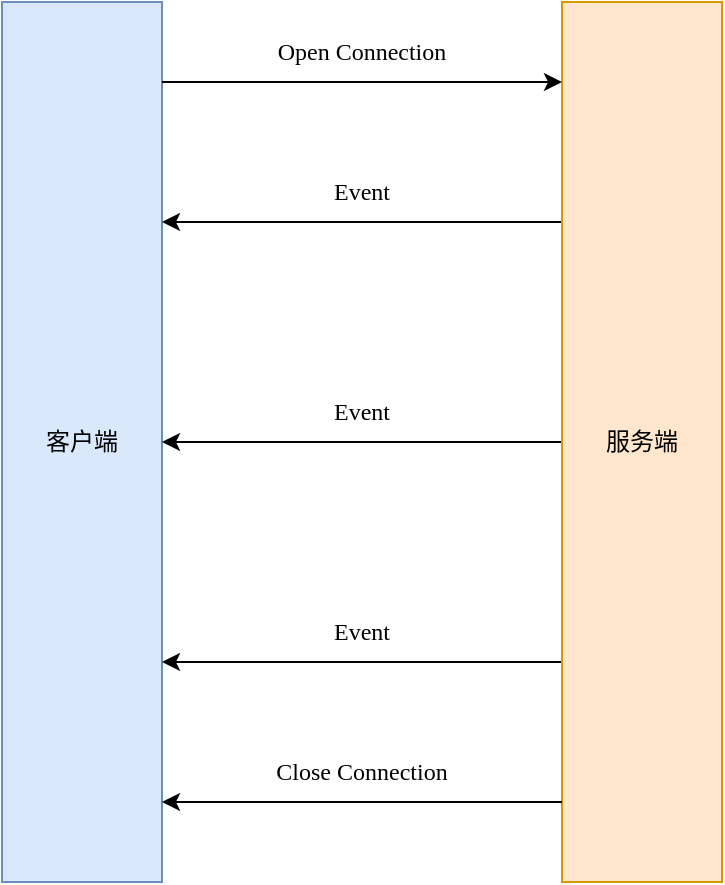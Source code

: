 <mxfile version="24.2.5" type="device">
  <diagram name="Page-1" id="AwaaM8fpRm9UanTjbBLg">
    <mxGraphModel dx="1102" dy="702" grid="1" gridSize="10" guides="1" tooltips="1" connect="1" arrows="1" fold="1" page="1" pageScale="1" pageWidth="850" pageHeight="1100" math="0" shadow="0">
      <root>
        <mxCell id="0" />
        <mxCell id="1" parent="0" />
        <mxCell id="EakrzvKqewn2gxJNHgOa-1" value="客户端" style="rounded=0;whiteSpace=wrap;html=1;strokeColor=#6c8ebf;shadow=0;fillColor=#dae8fc;" vertex="1" parent="1">
          <mxGeometry x="80" y="200" width="80" height="440" as="geometry" />
        </mxCell>
        <mxCell id="EakrzvKqewn2gxJNHgOa-3" style="edgeStyle=orthogonalEdgeStyle;rounded=0;orthogonalLoop=1;jettySize=auto;html=1;exitX=0;exitY=0.25;exitDx=0;exitDy=0;entryX=1;entryY=0.25;entryDx=0;entryDy=0;" edge="1" parent="1" source="EakrzvKqewn2gxJNHgOa-2" target="EakrzvKqewn2gxJNHgOa-1">
          <mxGeometry relative="1" as="geometry" />
        </mxCell>
        <mxCell id="EakrzvKqewn2gxJNHgOa-4" style="edgeStyle=orthogonalEdgeStyle;rounded=0;orthogonalLoop=1;jettySize=auto;html=1;exitX=0;exitY=0.5;exitDx=0;exitDy=0;" edge="1" parent="1" source="EakrzvKqewn2gxJNHgOa-2" target="EakrzvKqewn2gxJNHgOa-1">
          <mxGeometry relative="1" as="geometry" />
        </mxCell>
        <mxCell id="EakrzvKqewn2gxJNHgOa-5" style="edgeStyle=orthogonalEdgeStyle;rounded=0;orthogonalLoop=1;jettySize=auto;html=1;exitX=0;exitY=0.75;exitDx=0;exitDy=0;entryX=1;entryY=0.75;entryDx=0;entryDy=0;" edge="1" parent="1" source="EakrzvKqewn2gxJNHgOa-2" target="EakrzvKqewn2gxJNHgOa-1">
          <mxGeometry relative="1" as="geometry" />
        </mxCell>
        <mxCell id="EakrzvKqewn2gxJNHgOa-2" value="服务端" style="rounded=0;whiteSpace=wrap;html=1;fillColor=#ffe6cc;strokeColor=#d79b00;" vertex="1" parent="1">
          <mxGeometry x="360" y="200" width="80" height="440" as="geometry" />
        </mxCell>
        <mxCell id="EakrzvKqewn2gxJNHgOa-6" value="Event" style="text;html=1;align=center;verticalAlign=middle;whiteSpace=wrap;rounded=0;fontFamily=Comic Sans MS;" vertex="1" parent="1">
          <mxGeometry x="230" y="280" width="60" height="30" as="geometry" />
        </mxCell>
        <mxCell id="EakrzvKqewn2gxJNHgOa-7" value="Event" style="text;html=1;align=center;verticalAlign=middle;whiteSpace=wrap;rounded=0;fontFamily=Comic Sans MS;" vertex="1" parent="1">
          <mxGeometry x="230" y="390" width="60" height="30" as="geometry" />
        </mxCell>
        <mxCell id="EakrzvKqewn2gxJNHgOa-8" value="Event" style="text;html=1;align=center;verticalAlign=middle;whiteSpace=wrap;rounded=0;fontFamily=Comic Sans MS;" vertex="1" parent="1">
          <mxGeometry x="230" y="500" width="60" height="30" as="geometry" />
        </mxCell>
        <mxCell id="EakrzvKqewn2gxJNHgOa-13" style="edgeStyle=orthogonalEdgeStyle;rounded=0;orthogonalLoop=1;jettySize=auto;html=1;exitX=1;exitY=0.5;exitDx=0;exitDy=0;" edge="1" parent="1" source="EakrzvKqewn2gxJNHgOa-9" target="EakrzvKqewn2gxJNHgOa-10">
          <mxGeometry relative="1" as="geometry" />
        </mxCell>
        <mxCell id="EakrzvKqewn2gxJNHgOa-9" value="" style="rounded=0;whiteSpace=wrap;html=1;fillColor=none;strokeColor=none;" vertex="1" parent="1">
          <mxGeometry x="80" y="200" width="80" height="80" as="geometry" />
        </mxCell>
        <mxCell id="EakrzvKqewn2gxJNHgOa-10" value="" style="rounded=0;whiteSpace=wrap;html=1;fillColor=none;strokeColor=none;" vertex="1" parent="1">
          <mxGeometry x="360" y="200" width="80" height="80" as="geometry" />
        </mxCell>
        <mxCell id="EakrzvKqewn2gxJNHgOa-11" value="" style="rounded=0;whiteSpace=wrap;html=1;fillColor=none;strokeColor=none;" vertex="1" parent="1">
          <mxGeometry x="80" y="560" width="80" height="80" as="geometry" />
        </mxCell>
        <mxCell id="EakrzvKqewn2gxJNHgOa-14" style="edgeStyle=orthogonalEdgeStyle;rounded=0;orthogonalLoop=1;jettySize=auto;html=1;exitX=0;exitY=0.5;exitDx=0;exitDy=0;entryX=1;entryY=0.5;entryDx=0;entryDy=0;" edge="1" parent="1" source="EakrzvKqewn2gxJNHgOa-12" target="EakrzvKqewn2gxJNHgOa-11">
          <mxGeometry relative="1" as="geometry" />
        </mxCell>
        <mxCell id="EakrzvKqewn2gxJNHgOa-12" value="" style="rounded=0;whiteSpace=wrap;html=1;fillColor=none;strokeColor=none;" vertex="1" parent="1">
          <mxGeometry x="360" y="560" width="80" height="80" as="geometry" />
        </mxCell>
        <mxCell id="EakrzvKqewn2gxJNHgOa-15" value="Open Connection" style="text;html=1;align=center;verticalAlign=middle;whiteSpace=wrap;rounded=0;fontFamily=Comic Sans MS;" vertex="1" parent="1">
          <mxGeometry x="170" y="210" width="180" height="30" as="geometry" />
        </mxCell>
        <mxCell id="EakrzvKqewn2gxJNHgOa-16" value="Close Connection" style="text;html=1;align=center;verticalAlign=middle;whiteSpace=wrap;rounded=0;fontFamily=Comic Sans MS;" vertex="1" parent="1">
          <mxGeometry x="170" y="570" width="180" height="30" as="geometry" />
        </mxCell>
      </root>
    </mxGraphModel>
  </diagram>
</mxfile>
